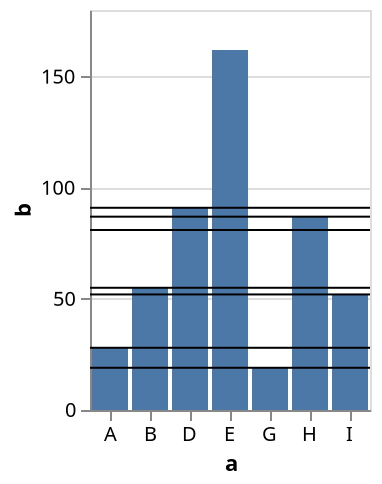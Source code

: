 {
  "$schema": "https://vega.github.io/schema/vega-lite/v5.json",
  "data": {
    "values": [
      {
        "a": "A",
        "b": 28
      },
      {
        "a": "B",
        "b": 55
      },
      {
        "a": "D",
        "b": 91
      },
      {
        "a": "E",
        "b": 81
      },
      {
        "a": "E",
        "b": 81
      },
      {
        "a": "G",
        "b": 19
      },
      {
        "a": "H",
        "b": 87
      },
      {
        "a": "I",
        "b": 52
      }
    ]
  },
  "description": "Can we null the encoding",
  "encoding": {
    "x": {
      "axis": {
        "labelAngle": 0
      },
      "field": "a",
      "type": "nominal"
    },
    "y": {
      "field": "b",
      "type": "quantitative"
    }
  },
  "layer": [
    {
      "mark": "bar"
    },
    {
      "encoding": {
        "x": {}
      },
      "mark": "rule"
    }
  ]
}